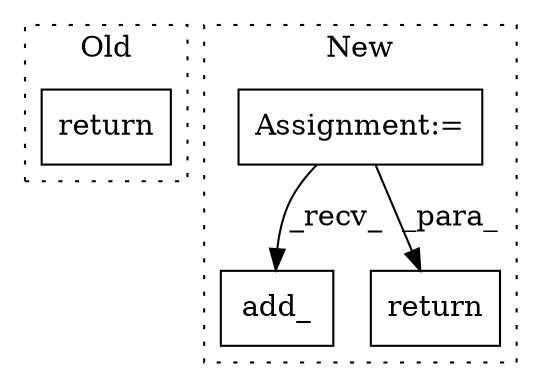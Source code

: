 digraph G {
subgraph cluster0 {
1 [label="return" a="41" s="2919" l="7" shape="box"];
label = "Old";
style="dotted";
}
subgraph cluster1 {
2 [label="add_" a="32" s="3836,3856" l="5,1" shape="box"];
3 [label="Assignment:=" a="7" s="3789" l="1" shape="box"];
4 [label="return" a="41" s="3863" l="7" shape="box"];
label = "New";
style="dotted";
}
3 -> 2 [label="_recv_"];
3 -> 4 [label="_para_"];
}